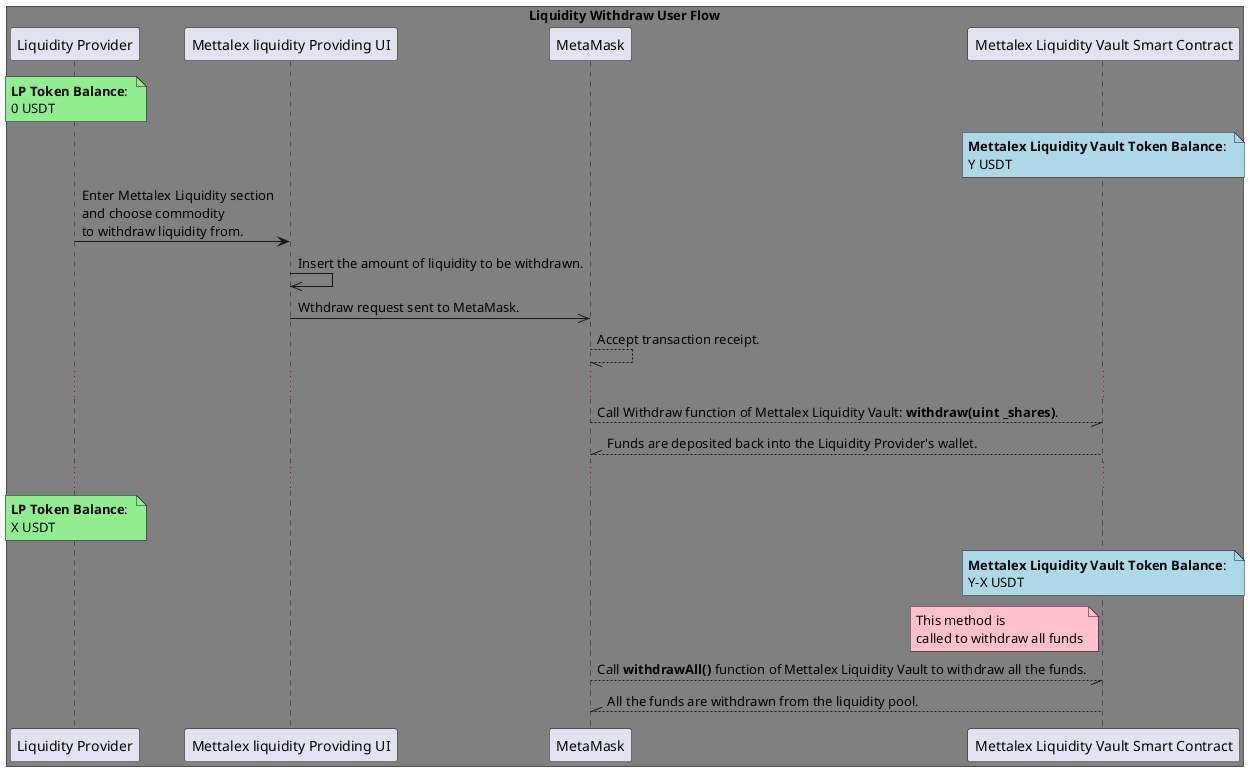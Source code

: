 @startuml

box "Liquidity Withdraw User Flow" #grey
participant "Liquidity Provider" as LP
participant "Mettalex liquidity Providing UI" as LPUI
participant "MetaMask" as MM
participant "Mettalex Liquidity Vault Smart Contract" as LVSM

end box

note over LP #lightgreen: **LP Token Balance**: \n0 USDT
note over LVSM #lightblue: **Mettalex Liquidity Vault Token Balance**: \nY USDT

LP -> LPUI: Enter Mettalex Liquidity section\nand choose commodity\nto withdraw liquidity from.
LPUI ->> LPUI: Insert the amount of liquidity to be withdrawn.
LPUI ->> MM: Wthdraw request sent to MetaMask.
MM --// MM: Accept transaction receipt.
...
MM --// LVSM: Call Withdraw function of Mettalex Liquidity Vault: **withdraw(uint _shares)**.
LVSM --\\ MM: Funds are deposited back into the Liquidity Provider's wallet.
...

note over LP #lightgreen: **LP Token Balance**: \nX USDT
note over LVSM #lightblue: **Mettalex Liquidity Vault Token Balance**: \nY-X USDT


note left of LVSM #pink: This method is\ncalled to withdraw all funds
MM --// LVSM: Call **withdrawAll()** function of Mettalex Liquidity Vault to withdraw all the funds.
LVSM --\\ MM: All the funds are withdrawn from the liquidity pool.


@enduml